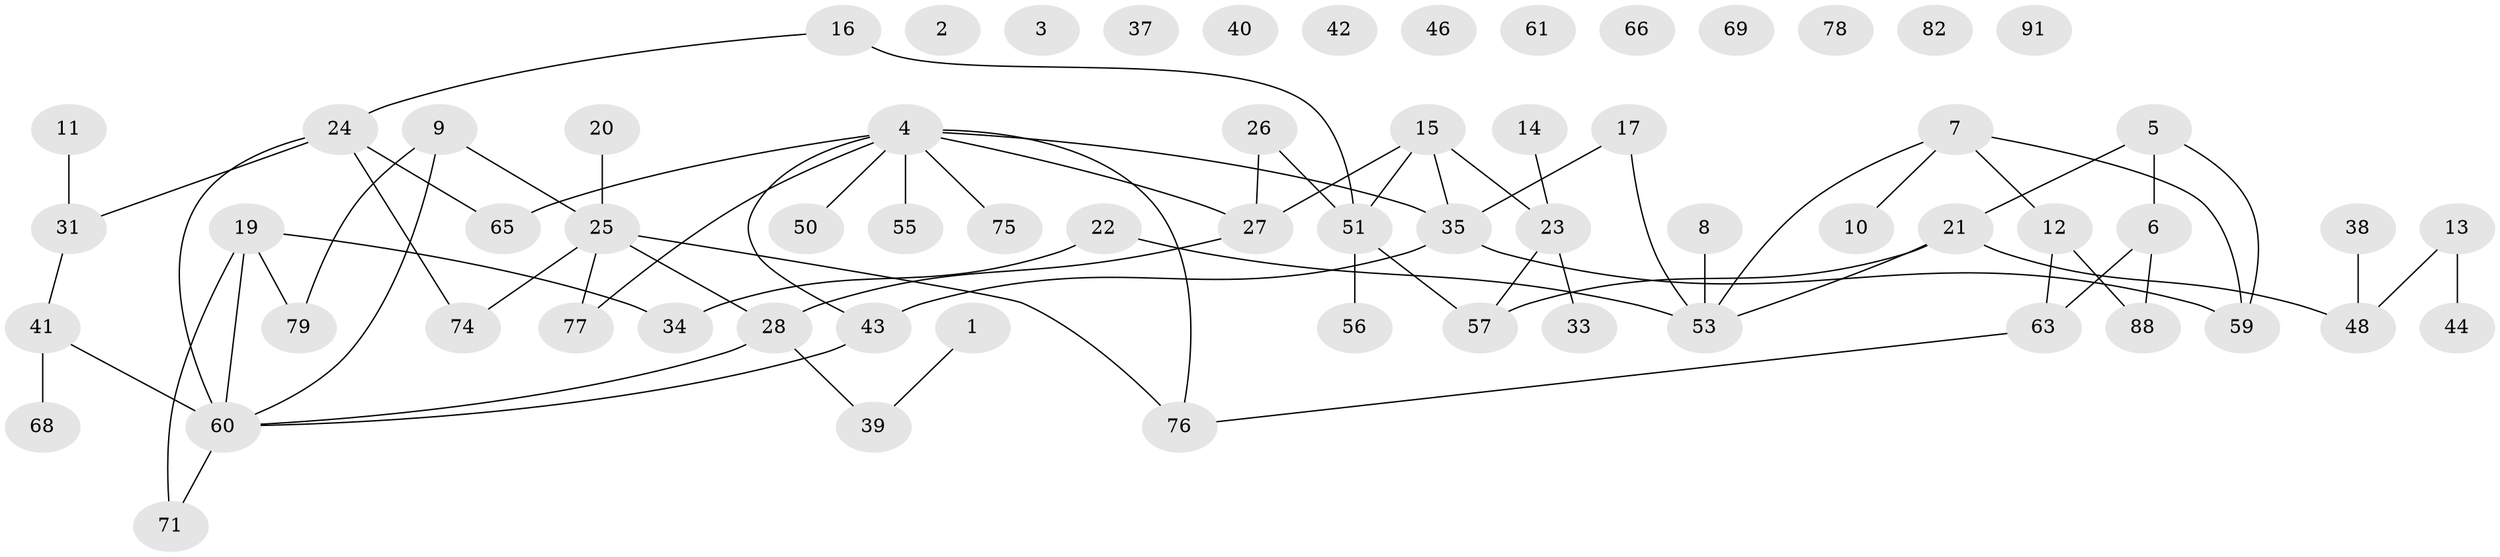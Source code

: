 // original degree distribution, {1: 0.1978021978021978, 0: 0.12087912087912088, 5: 0.03296703296703297, 3: 0.27472527472527475, 2: 0.27472527472527475, 4: 0.07692307692307693, 6: 0.02197802197802198}
// Generated by graph-tools (version 1.1) at 2025/41/03/06/25 10:41:21]
// undirected, 65 vertices, 73 edges
graph export_dot {
graph [start="1"]
  node [color=gray90,style=filled];
  1;
  2;
  3 [super="+18"];
  4 [super="+58"];
  5 [super="+29"];
  6 [super="+30"];
  7 [super="+62"];
  8;
  9;
  10;
  11;
  12 [super="+86"];
  13 [super="+49"];
  14;
  15 [super="+87"];
  16;
  17;
  19 [super="+32"];
  20;
  21 [super="+73"];
  22;
  23 [super="+47"];
  24 [super="+81"];
  25 [super="+45"];
  26;
  27 [super="+36"];
  28 [super="+85"];
  31;
  33;
  34 [super="+52"];
  35 [super="+90"];
  37;
  38 [super="+89"];
  39 [super="+54"];
  40;
  41;
  42;
  43;
  44;
  46;
  48 [super="+67"];
  50;
  51 [super="+64"];
  53 [super="+80"];
  55;
  56;
  57;
  59;
  60 [super="+72"];
  61;
  63 [super="+83"];
  65 [super="+70"];
  66;
  68;
  69;
  71;
  74;
  75;
  76 [super="+84"];
  77;
  78;
  79;
  82;
  88;
  91;
  1 -- 39;
  4 -- 35;
  4 -- 43;
  4 -- 75;
  4 -- 77;
  4 -- 50;
  4 -- 55;
  4 -- 27;
  4 -- 76;
  4 -- 65;
  5 -- 59;
  5 -- 6;
  5 -- 21;
  6 -- 88;
  6 -- 63;
  7 -- 12;
  7 -- 53;
  7 -- 10;
  7 -- 59;
  8 -- 53;
  9 -- 79;
  9 -- 60;
  9 -- 25;
  11 -- 31;
  12 -- 88;
  12 -- 63;
  13 -- 44;
  13 -- 48;
  14 -- 23;
  15 -- 27;
  15 -- 35;
  15 -- 51;
  15 -- 23;
  16 -- 24;
  16 -- 51;
  17 -- 35;
  17 -- 53;
  19 -- 71;
  19 -- 79;
  19 -- 34;
  19 -- 60;
  20 -- 25;
  21 -- 57;
  21 -- 48;
  21 -- 53;
  22 -- 53;
  22 -- 34;
  23 -- 33;
  23 -- 57;
  24 -- 31;
  24 -- 74;
  24 -- 65;
  24 -- 60;
  25 -- 76;
  25 -- 28;
  25 -- 74;
  25 -- 77;
  26 -- 51;
  26 -- 27;
  27 -- 28;
  28 -- 60;
  28 -- 39;
  31 -- 41;
  35 -- 59;
  35 -- 43;
  38 -- 48;
  41 -- 68;
  41 -- 60;
  43 -- 60;
  51 -- 56;
  51 -- 57;
  60 -- 71;
  63 -- 76;
}
